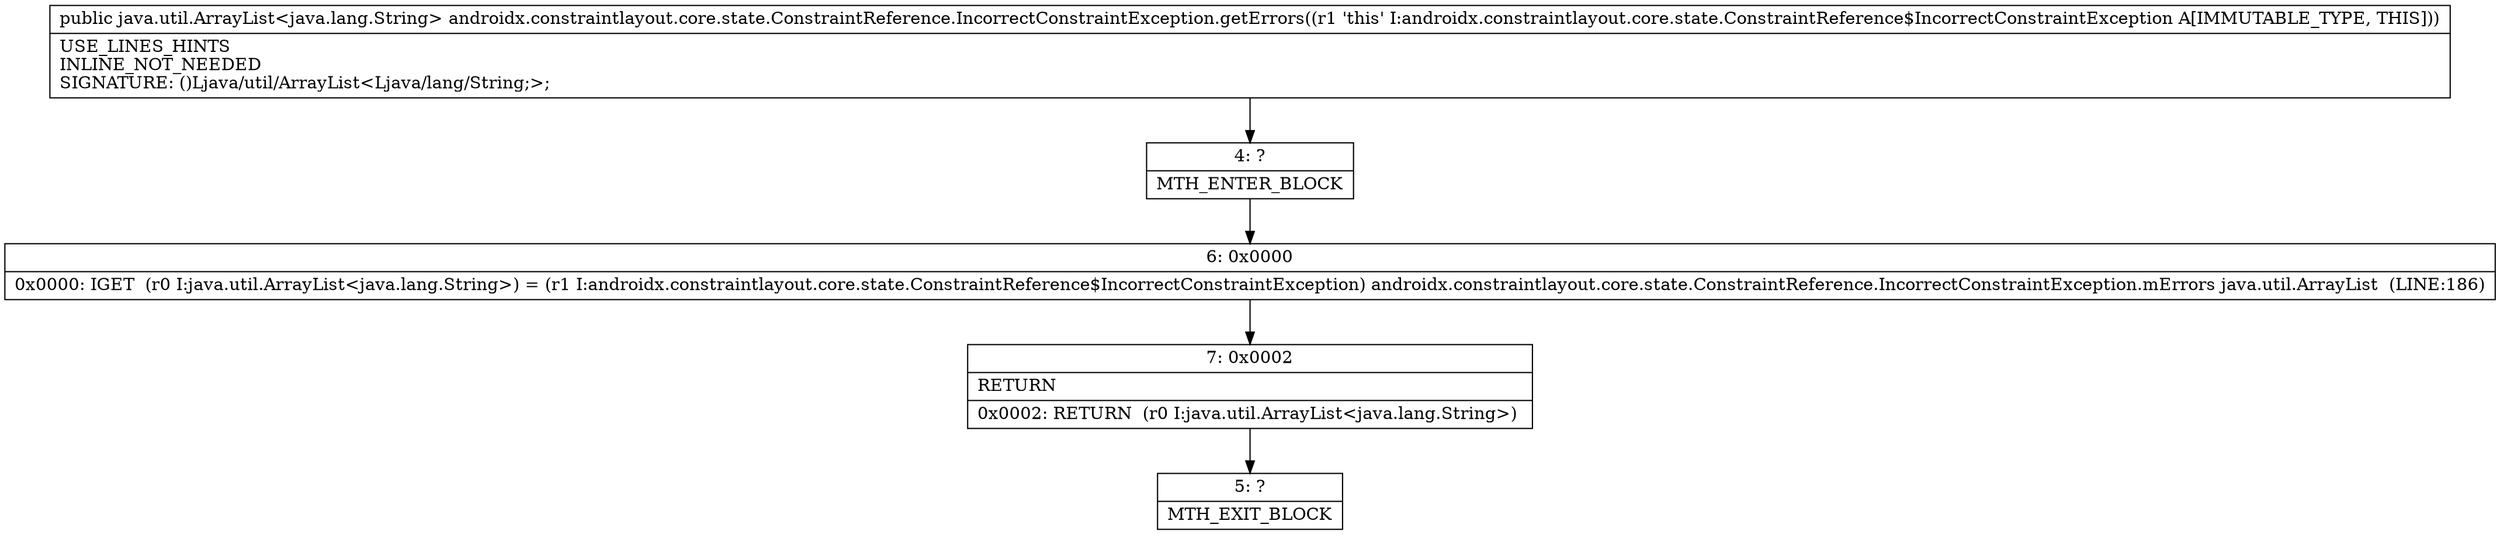 digraph "CFG forandroidx.constraintlayout.core.state.ConstraintReference.IncorrectConstraintException.getErrors()Ljava\/util\/ArrayList;" {
Node_4 [shape=record,label="{4\:\ ?|MTH_ENTER_BLOCK\l}"];
Node_6 [shape=record,label="{6\:\ 0x0000|0x0000: IGET  (r0 I:java.util.ArrayList\<java.lang.String\>) = (r1 I:androidx.constraintlayout.core.state.ConstraintReference$IncorrectConstraintException) androidx.constraintlayout.core.state.ConstraintReference.IncorrectConstraintException.mErrors java.util.ArrayList  (LINE:186)\l}"];
Node_7 [shape=record,label="{7\:\ 0x0002|RETURN\l|0x0002: RETURN  (r0 I:java.util.ArrayList\<java.lang.String\>) \l}"];
Node_5 [shape=record,label="{5\:\ ?|MTH_EXIT_BLOCK\l}"];
MethodNode[shape=record,label="{public java.util.ArrayList\<java.lang.String\> androidx.constraintlayout.core.state.ConstraintReference.IncorrectConstraintException.getErrors((r1 'this' I:androidx.constraintlayout.core.state.ConstraintReference$IncorrectConstraintException A[IMMUTABLE_TYPE, THIS]))  | USE_LINES_HINTS\lINLINE_NOT_NEEDED\lSIGNATURE: ()Ljava\/util\/ArrayList\<Ljava\/lang\/String;\>;\l}"];
MethodNode -> Node_4;Node_4 -> Node_6;
Node_6 -> Node_7;
Node_7 -> Node_5;
}

